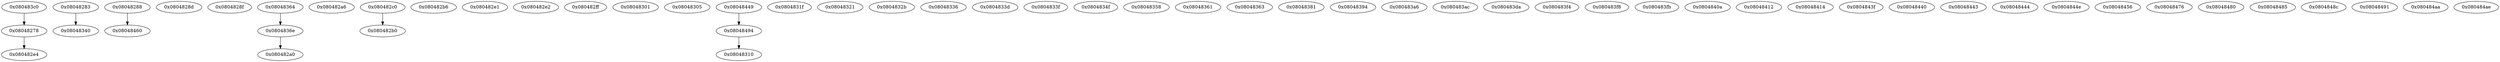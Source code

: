 digraph G {
0[ label="0x08048278" ];
1[ label="0x08048283" ];
2[ label="0x08048288" ];
3[ label="0x0804828d" ];
4[ label="0x0804828f" ];
5[ label="0x080482a0" ];
6[ label="0x080482a6" ];
7[ label="0x080482b0" ];
8[ label="0x080482b6" ];
9[ label="0x080482c0" ];
10[ label="0x080482e1" ];
11[ label="0x080482e2" ];
12[ label="0x080482e4" ];
13[ label="0x080482ff" ];
14[ label="0x08048301" ];
15[ label="0x08048305" ];
16[ label="0x08048310" ];
17[ label="0x0804831f" ];
18[ label="0x08048321" ];
19[ label="0x0804832b" ];
20[ label="0x08048336" ];
21[ label="0x0804833d" ];
22[ label="0x0804833f" ];
23[ label="0x08048340" ];
24[ label="0x0804834f" ];
25[ label="0x08048358" ];
26[ label="0x08048361" ];
27[ label="0x08048363" ];
28[ label="0x08048364" ];
29[ label="0x0804836e" ];
30[ label="0x08048381" ];
31[ label="0x08048394" ];
32[ label="0x080483a6" ];
33[ label="0x080483ac" ];
34[ label="0x080483c0" ];
35[ label="0x080483da" ];
36[ label="0x080483f4" ];
37[ label="0x080483f8" ];
38[ label="0x080483fb" ];
39[ label="0x0804840a" ];
40[ label="0x08048412" ];
41[ label="0x08048414" ];
42[ label="0x0804843f" ];
43[ label="0x08048440" ];
44[ label="0x08048443" ];
45[ label="0x08048444" ];
46[ label="0x08048449" ];
47[ label="0x0804844e" ];
48[ label="0x08048456" ];
49[ label="0x08048460" ];
50[ label="0x08048476" ];
51[ label="0x08048480" ];
52[ label="0x08048485" ];
53[ label="0x0804848c" ];
54[ label="0x08048491" ];
55[ label="0x08048494" ];
56[ label="0x080484aa" ];
57[ label="0x080484ae" ];
0->12 ;
1->23 ;
2->49 ;
9->7 ;
28->29 ;
29->5 ;
34->0 ;
46->55 ;
55->16 ;
}
